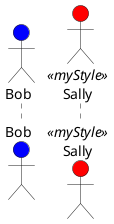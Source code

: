 {
  "sha1": "d7kr813m1pbet30xnvg45c97lye6di7",
  "insertion": {
    "when": "2024-06-01T09:03:02.642Z",
    "url": "https://forum.plantuml.net/12396/user-defined-style-targets-in-activity-diagram-beta",
    "user": "plantuml@gmail.com"
  }
}
@startuml
<style>
    sequenceDiagram {
      actor {
        BackgroundColor Blue
      }
     .myStyle {
        BackgroundColor Red
     }
}
</style>
actor Bob
actor Sally <<myStyle>>
@enduml
